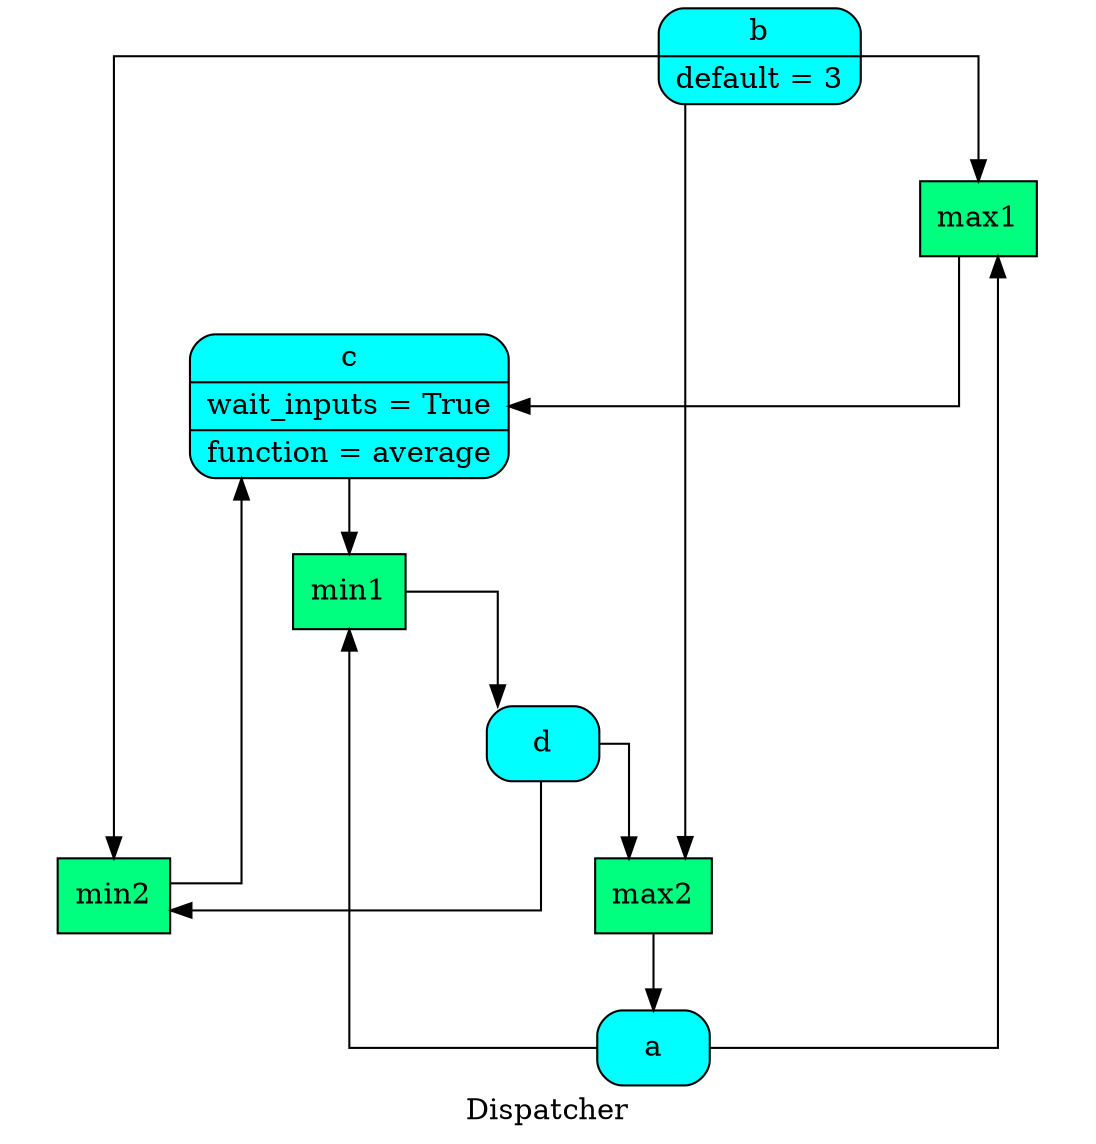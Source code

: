 digraph Dispatcher {
	graph [ratio=1]
	node [style=filled]
	splines = ortho
	label = "Dispatcher"
		Dispatcher_5198365931108737741 [label="{ b | default = 3 }" fillcolor=cyan shape=Mrecord]
		"Dispatcher_-7207337145593852604" [label="{ max1  }" fillcolor=springgreen shape=record]
		"Dispatcher_-7122603177858460539" [label="{ c | wait_inputs = True | function = average }" fillcolor=cyan shape=Mrecord]
		Dispatcher_5480929652211854425 [label="{ min2  }" fillcolor=springgreen shape=record]
		"Dispatcher_-1704685541314843478" [label="{ max2  }" fillcolor=springgreen shape=record]
		"Dispatcher_-8678671152349271859" [label="{ a  }" fillcolor=cyan shape=Mrecord]
		"Dispatcher_-5279003028835121650" [label="{ d  }" fillcolor=cyan shape=Mrecord]
		Dispatcher_1758476848877788911 [label="{ min1  }" fillcolor=springgreen shape=record]
			Dispatcher_5198365931108737741 -> Dispatcher_5480929652211854425
			Dispatcher_5198365931108737741 -> "Dispatcher_-1704685541314843478"
			Dispatcher_5198365931108737741 -> "Dispatcher_-7207337145593852604"
			"Dispatcher_-7207337145593852604" -> "Dispatcher_-7122603177858460539"
			"Dispatcher_-7122603177858460539" -> Dispatcher_1758476848877788911
			Dispatcher_5480929652211854425 -> "Dispatcher_-7122603177858460539"
			"Dispatcher_-1704685541314843478" -> "Dispatcher_-8678671152349271859"
			"Dispatcher_-8678671152349271859" -> "Dispatcher_-7207337145593852604"
			"Dispatcher_-8678671152349271859" -> Dispatcher_1758476848877788911
			"Dispatcher_-5279003028835121650" -> Dispatcher_5480929652211854425
			"Dispatcher_-5279003028835121650" -> "Dispatcher_-1704685541314843478"
			Dispatcher_1758476848877788911 -> "Dispatcher_-5279003028835121650"
}